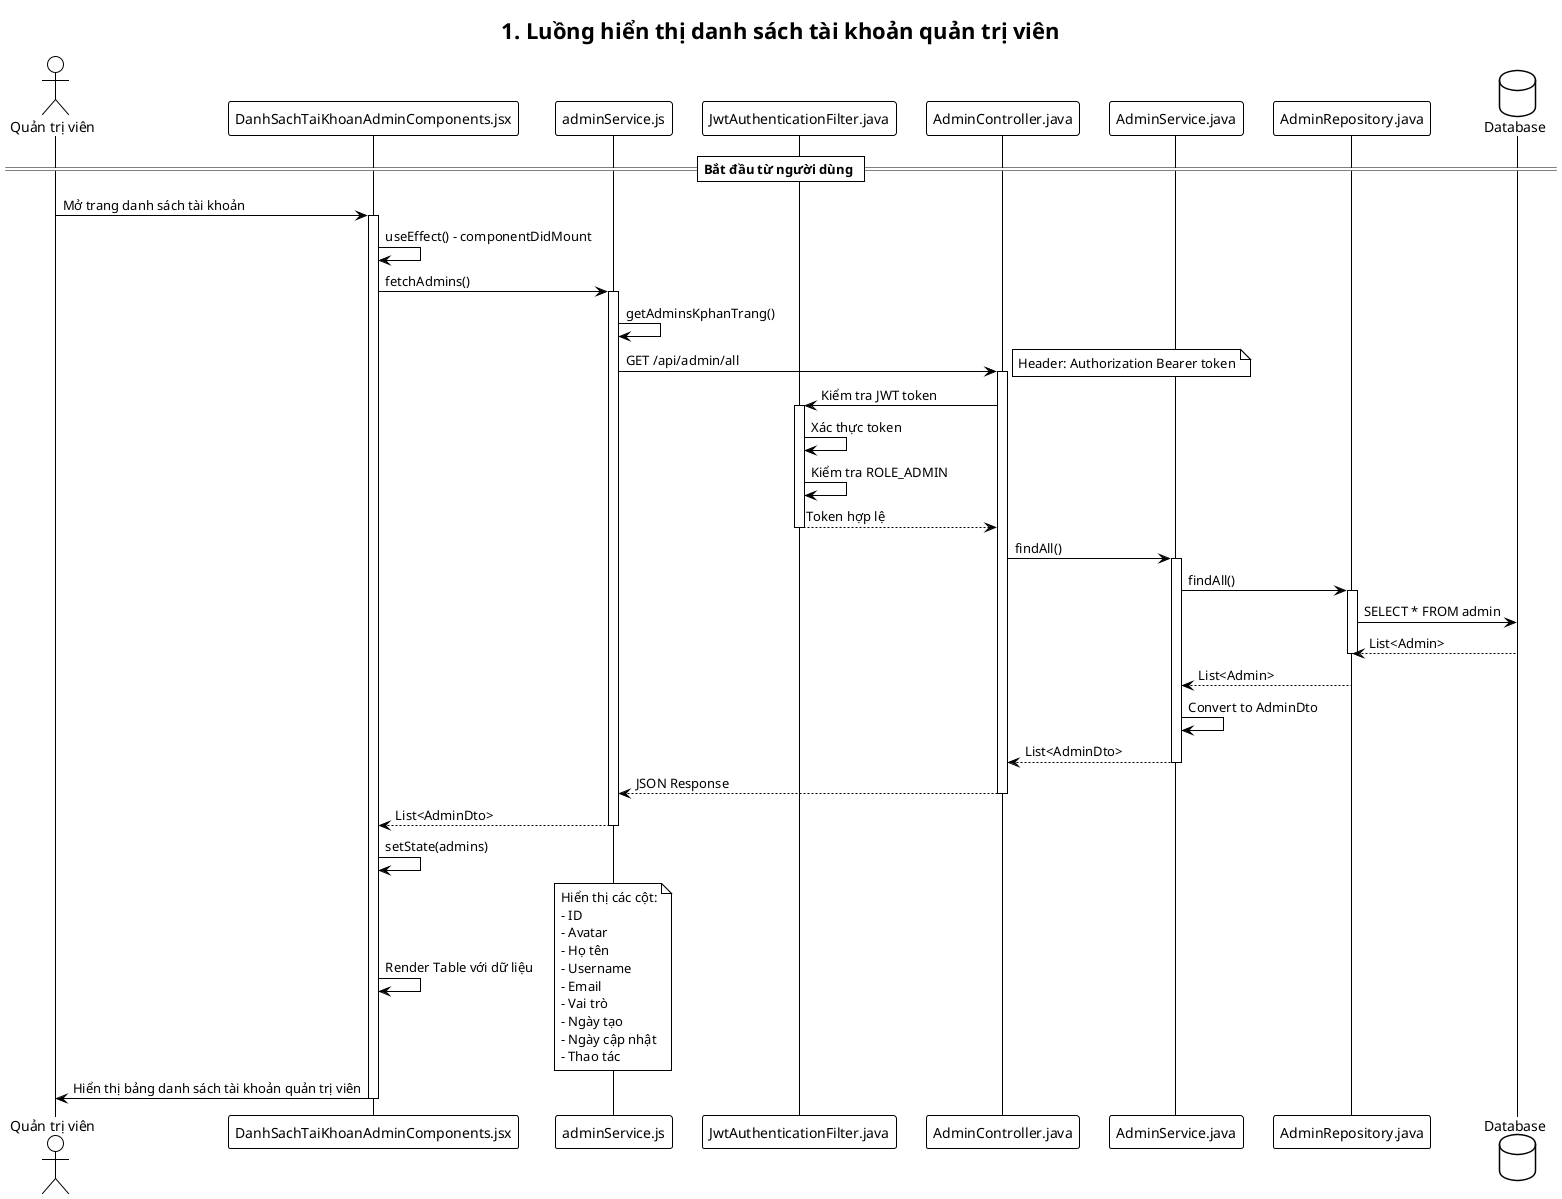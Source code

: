 @startuml
!theme plain
title 1. Luồng hiển thị danh sách tài khoản quản trị viên

actor "Quản trị viên" as adminUser

participant "DanhSachTaiKhoanAdminComponents.jsx" as component
participant "adminService.js" as service
participant "JwtAuthenticationFilter.java" as jwtFilter
participant "AdminController.java" as controller
participant "AdminService.java" as adminService
participant "AdminRepository.java" as repository
database "Database" as db

== Bắt đầu từ người dùng ==
adminUser -> component: Mở trang danh sách tài khoản

activate component
component -> component: useEffect() - componentDidMount
component -> service: fetchAdmins()
activate service
service -> service: getAdminsKphanTrang()
service -> controller: GET /api/admin/all
note right: Header: Authorization Bearer token

activate controller
controller -> jwtFilter: Kiểm tra JWT token
activate jwtFilter
jwtFilter -> jwtFilter: Xác thực token
jwtFilter -> jwtFilter: Kiểm tra ROLE_ADMIN
jwtFilter --> controller: Token hợp lệ
deactivate jwtFilter

controller -> adminService: findAll()
activate adminService
adminService -> repository: findAll()
activate repository
repository -> db: SELECT * FROM admin
db --> repository: List<Admin>
deactivate repository
repository --> adminService: List<Admin>
adminService -> adminService: Convert to AdminDto
adminService --> controller: List<AdminDto>
deactivate adminService
controller --> service: JSON Response
deactivate controller
service --> component: List<AdminDto>
deactivate service

component -> component: setState(admins)
component -> component: Render Table với dữ liệu
note right
Hiển thị các cột:
- ID
- Avatar
- Họ tên
- Username
- Email
- Vai trò
- Ngày tạo
- Ngày cập nhật
- Thao tác
end note

component -> adminUser: Hiển thị bảng danh sách tài khoản quản trị viên
deactivate component
@enduml
